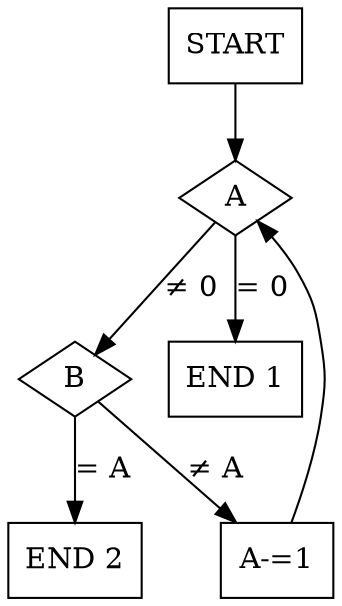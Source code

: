 digraph G {
    # default shape : box
    node [shape=box];
    START;
    a[label="A", shape=diamond];
    b[label="B", shape=diamond];
    c[label="A-=1"];
    end1[label="END 1"]
    end2[label="END 2"]
    START -> a;
    a -> b[label="≠ 0"];
    a -> end1[label="= 0"];
    b -> end2[label="= A"];
    b -> c[label="≠ A"];
    c -> a;
}